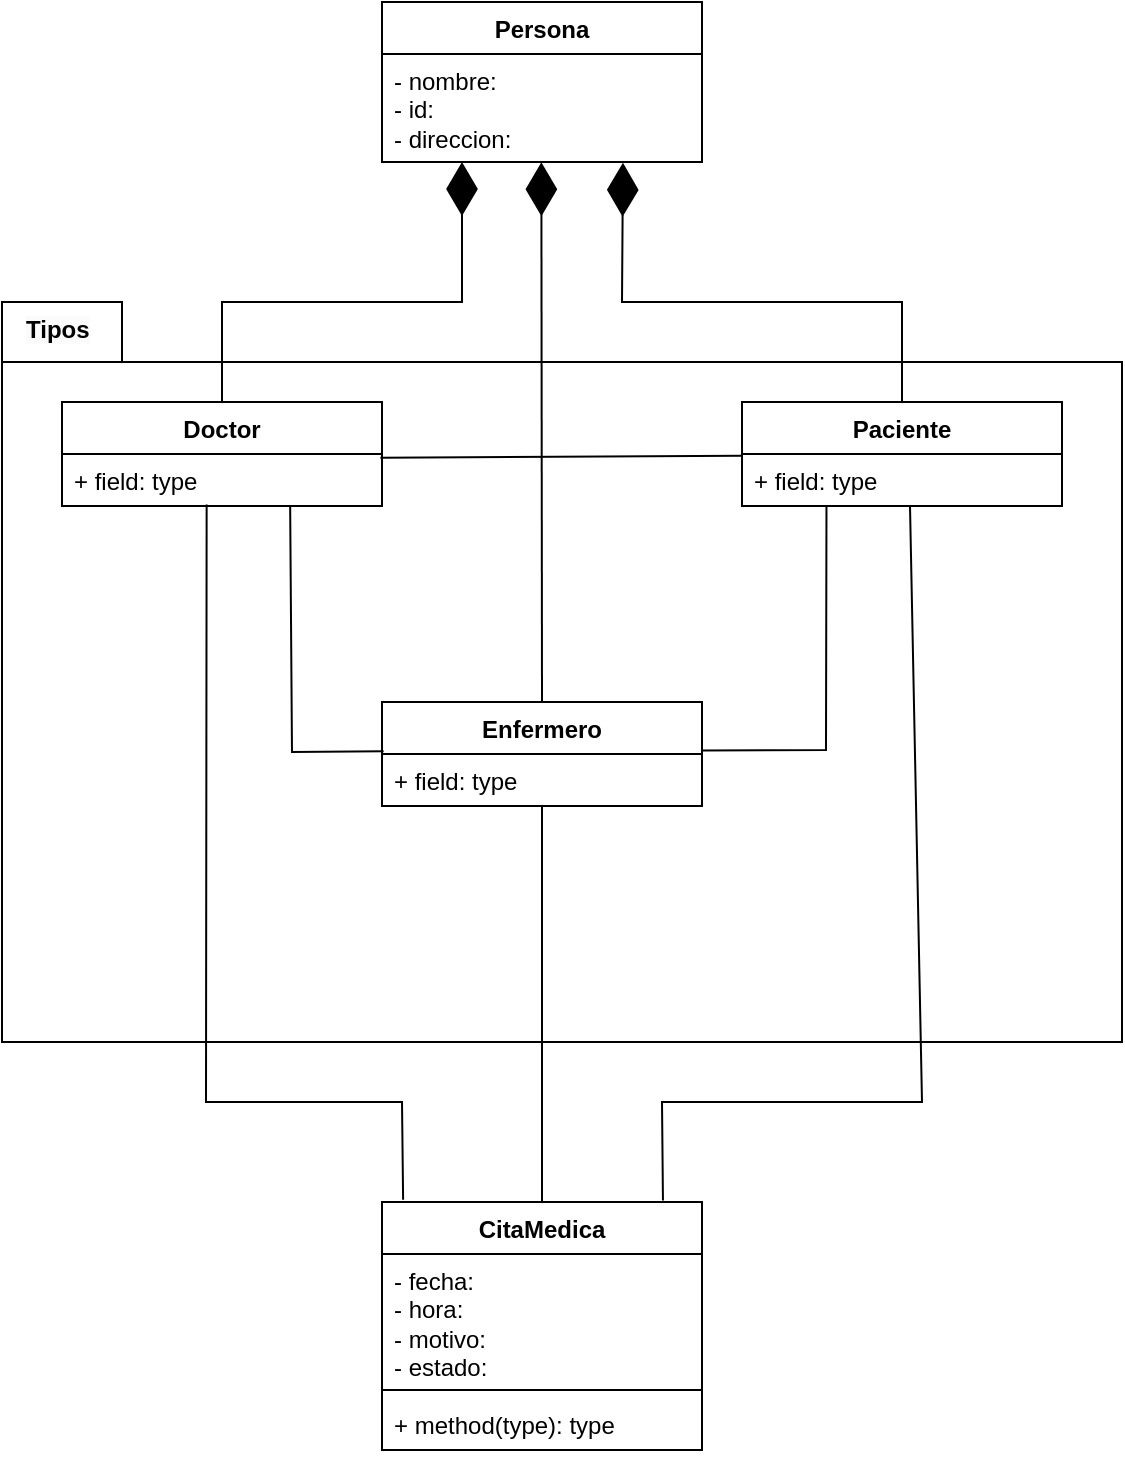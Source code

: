 <mxfile version="24.4.0" type="github">
  <diagram name="Página-1" id="yerM-l9EdVIVFdWMQ-4x">
    <mxGraphModel dx="616" dy="373" grid="1" gridSize="10" guides="1" tooltips="1" connect="1" arrows="1" fold="1" page="1" pageScale="1" pageWidth="827" pageHeight="1169" math="0" shadow="0">
      <root>
        <mxCell id="0" />
        <mxCell id="1" parent="0" />
        <mxCell id="hBw5z4i2427hPrcZ02ir-1" value="" style="shape=folder;fontStyle=1;spacingTop=10;tabWidth=60;tabHeight=30;tabPosition=left;html=1;whiteSpace=wrap;" vertex="1" parent="1">
          <mxGeometry x="30" y="280" width="560" height="370" as="geometry" />
        </mxCell>
        <mxCell id="67KR4b0ADti2KPWM-4B7-1" value="Persona" style="swimlane;fontStyle=1;align=center;verticalAlign=top;childLayout=stackLayout;horizontal=1;startSize=26;horizontalStack=0;resizeParent=1;resizeParentMax=0;resizeLast=0;collapsible=1;marginBottom=0;whiteSpace=wrap;html=1;" parent="1" vertex="1">
          <mxGeometry x="220" y="130" width="160" height="80" as="geometry" />
        </mxCell>
        <mxCell id="67KR4b0ADti2KPWM-4B7-2" value="- nombre:&lt;div&gt;- id:&lt;/div&gt;&lt;div&gt;- direccion:&amp;nbsp;&lt;/div&gt;" style="text;strokeColor=none;fillColor=none;align=left;verticalAlign=top;spacingLeft=4;spacingRight=4;overflow=hidden;rotatable=0;points=[[0,0.5],[1,0.5]];portConstraint=eastwest;whiteSpace=wrap;html=1;" parent="67KR4b0ADti2KPWM-4B7-1" vertex="1">
          <mxGeometry y="26" width="160" height="54" as="geometry" />
        </mxCell>
        <mxCell id="67KR4b0ADti2KPWM-4B7-5" value="CitaMedica" style="swimlane;fontStyle=1;align=center;verticalAlign=top;childLayout=stackLayout;horizontal=1;startSize=26;horizontalStack=0;resizeParent=1;resizeParentMax=0;resizeLast=0;collapsible=1;marginBottom=0;whiteSpace=wrap;html=1;" parent="1" vertex="1">
          <mxGeometry x="220" y="730" width="160" height="124" as="geometry" />
        </mxCell>
        <mxCell id="67KR4b0ADti2KPWM-4B7-6" value="- fecha:&lt;div&gt;- hora:&lt;/div&gt;&lt;div&gt;- motivo:&lt;/div&gt;&lt;div&gt;- estado:&amp;nbsp;&lt;/div&gt;" style="text;strokeColor=none;fillColor=none;align=left;verticalAlign=top;spacingLeft=4;spacingRight=4;overflow=hidden;rotatable=0;points=[[0,0.5],[1,0.5]];portConstraint=eastwest;whiteSpace=wrap;html=1;" parent="67KR4b0ADti2KPWM-4B7-5" vertex="1">
          <mxGeometry y="26" width="160" height="64" as="geometry" />
        </mxCell>
        <mxCell id="67KR4b0ADti2KPWM-4B7-7" value="" style="line;strokeWidth=1;fillColor=none;align=left;verticalAlign=middle;spacingTop=-1;spacingLeft=3;spacingRight=3;rotatable=0;labelPosition=right;points=[];portConstraint=eastwest;strokeColor=inherit;" parent="67KR4b0ADti2KPWM-4B7-5" vertex="1">
          <mxGeometry y="90" width="160" height="8" as="geometry" />
        </mxCell>
        <mxCell id="67KR4b0ADti2KPWM-4B7-8" value="+ method(type): type" style="text;strokeColor=none;fillColor=none;align=left;verticalAlign=top;spacingLeft=4;spacingRight=4;overflow=hidden;rotatable=0;points=[[0,0.5],[1,0.5]];portConstraint=eastwest;whiteSpace=wrap;html=1;" parent="67KR4b0ADti2KPWM-4B7-5" vertex="1">
          <mxGeometry y="98" width="160" height="26" as="geometry" />
        </mxCell>
        <mxCell id="67KR4b0ADti2KPWM-4B7-13" value="Paciente" style="swimlane;fontStyle=1;align=center;verticalAlign=top;childLayout=stackLayout;horizontal=1;startSize=26;horizontalStack=0;resizeParent=1;resizeParentMax=0;resizeLast=0;collapsible=1;marginBottom=0;whiteSpace=wrap;html=1;" parent="1" vertex="1">
          <mxGeometry x="400" y="330" width="160" height="52" as="geometry" />
        </mxCell>
        <mxCell id="67KR4b0ADti2KPWM-4B7-14" value="+ field: type" style="text;strokeColor=none;fillColor=none;align=left;verticalAlign=top;spacingLeft=4;spacingRight=4;overflow=hidden;rotatable=0;points=[[0,0.5],[1,0.5]];portConstraint=eastwest;whiteSpace=wrap;html=1;" parent="67KR4b0ADti2KPWM-4B7-13" vertex="1">
          <mxGeometry y="26" width="160" height="26" as="geometry" />
        </mxCell>
        <mxCell id="67KR4b0ADti2KPWM-4B7-17" value="Enfermero" style="swimlane;fontStyle=1;align=center;verticalAlign=top;childLayout=stackLayout;horizontal=1;startSize=26;horizontalStack=0;resizeParent=1;resizeParentMax=0;resizeLast=0;collapsible=1;marginBottom=0;whiteSpace=wrap;html=1;" parent="1" vertex="1">
          <mxGeometry x="220" y="480" width="160" height="52" as="geometry" />
        </mxCell>
        <mxCell id="67KR4b0ADti2KPWM-4B7-18" value="+ field: type" style="text;strokeColor=none;fillColor=none;align=left;verticalAlign=top;spacingLeft=4;spacingRight=4;overflow=hidden;rotatable=0;points=[[0,0.5],[1,0.5]];portConstraint=eastwest;whiteSpace=wrap;html=1;" parent="67KR4b0ADti2KPWM-4B7-17" vertex="1">
          <mxGeometry y="26" width="160" height="26" as="geometry" />
        </mxCell>
        <mxCell id="hBw5z4i2427hPrcZ02ir-2" value="Doctor" style="swimlane;fontStyle=1;align=center;verticalAlign=top;childLayout=stackLayout;horizontal=1;startSize=26;horizontalStack=0;resizeParent=1;resizeParentMax=0;resizeLast=0;collapsible=1;marginBottom=0;whiteSpace=wrap;html=1;" vertex="1" parent="1">
          <mxGeometry x="60" y="330" width="160" height="52" as="geometry" />
        </mxCell>
        <mxCell id="hBw5z4i2427hPrcZ02ir-3" value="+ field: type" style="text;strokeColor=none;fillColor=none;align=left;verticalAlign=top;spacingLeft=4;spacingRight=4;overflow=hidden;rotatable=0;points=[[0,0.5],[1,0.5]];portConstraint=eastwest;whiteSpace=wrap;html=1;" vertex="1" parent="hBw5z4i2427hPrcZ02ir-2">
          <mxGeometry y="26" width="160" height="26" as="geometry" />
        </mxCell>
        <mxCell id="hBw5z4i2427hPrcZ02ir-4" value="&lt;span style=&quot;color: rgb(0, 0, 0); font-family: Helvetica; font-size: 12px; font-style: normal; font-variant-ligatures: normal; font-variant-caps: normal; font-weight: 700; letter-spacing: normal; orphans: 2; text-align: center; text-indent: 0px; text-transform: none; widows: 2; word-spacing: 0px; -webkit-text-stroke-width: 0px; white-space: normal; background-color: rgb(251, 251, 251); text-decoration-thickness: initial; text-decoration-style: initial; text-decoration-color: initial; display: inline !important; float: none;&quot;&gt;Tipos&lt;/span&gt;" style="text;whiteSpace=wrap;html=1;" vertex="1" parent="1">
          <mxGeometry x="40" y="280" width="40" height="20" as="geometry" />
        </mxCell>
        <mxCell id="hBw5z4i2427hPrcZ02ir-7" value="" style="endArrow=none;html=1;rounded=0;entryX=0.452;entryY=0.97;entryDx=0;entryDy=0;entryPerimeter=0;exitX=0.066;exitY=-0.009;exitDx=0;exitDy=0;exitPerimeter=0;" edge="1" parent="1" source="67KR4b0ADti2KPWM-4B7-5" target="hBw5z4i2427hPrcZ02ir-3">
          <mxGeometry width="50" height="50" relative="1" as="geometry">
            <mxPoint x="340" y="690" as="sourcePoint" />
            <mxPoint x="300" y="680" as="targetPoint" />
            <Array as="points">
              <mxPoint x="230" y="680" />
              <mxPoint x="132" y="680" />
            </Array>
          </mxGeometry>
        </mxCell>
        <mxCell id="hBw5z4i2427hPrcZ02ir-8" value="" style="endArrow=none;html=1;rounded=0;entryX=0.5;entryY=1;entryDx=0;entryDy=0;exitX=0.5;exitY=0;exitDx=0;exitDy=0;" edge="1" parent="1" source="67KR4b0ADti2KPWM-4B7-5" target="67KR4b0ADti2KPWM-4B7-17">
          <mxGeometry width="50" height="50" relative="1" as="geometry">
            <mxPoint x="220" y="610" as="sourcePoint" />
            <mxPoint x="270" y="560" as="targetPoint" />
          </mxGeometry>
        </mxCell>
        <mxCell id="hBw5z4i2427hPrcZ02ir-9" value="" style="endArrow=none;html=1;rounded=0;entryX=0.525;entryY=1;entryDx=0;entryDy=0;entryPerimeter=0;exitX=0.878;exitY=-0.006;exitDx=0;exitDy=0;exitPerimeter=0;" edge="1" parent="1" source="67KR4b0ADti2KPWM-4B7-5" target="67KR4b0ADti2KPWM-4B7-14">
          <mxGeometry width="50" height="50" relative="1" as="geometry">
            <mxPoint x="360" y="660" as="sourcePoint" />
            <mxPoint x="350" y="540" as="targetPoint" />
            <Array as="points">
              <mxPoint x="360" y="680" />
              <mxPoint x="490" y="680" />
            </Array>
          </mxGeometry>
        </mxCell>
        <mxCell id="hBw5z4i2427hPrcZ02ir-10" value="" style="endArrow=none;html=1;rounded=0;entryX=0.995;entryY=0.07;entryDx=0;entryDy=0;entryPerimeter=0;exitX=0.001;exitY=0.035;exitDx=0;exitDy=0;exitPerimeter=0;" edge="1" parent="1" source="67KR4b0ADti2KPWM-4B7-14" target="hBw5z4i2427hPrcZ02ir-3">
          <mxGeometry width="50" height="50" relative="1" as="geometry">
            <mxPoint x="220" y="540" as="sourcePoint" />
            <mxPoint x="270" y="490" as="targetPoint" />
          </mxGeometry>
        </mxCell>
        <mxCell id="hBw5z4i2427hPrcZ02ir-12" value="" style="endArrow=none;html=1;rounded=0;entryX=0.713;entryY=1;entryDx=0;entryDy=0;entryPerimeter=0;exitX=0.005;exitY=-0.053;exitDx=0;exitDy=0;exitPerimeter=0;" edge="1" parent="1" source="67KR4b0ADti2KPWM-4B7-18" target="hBw5z4i2427hPrcZ02ir-3">
          <mxGeometry width="50" height="50" relative="1" as="geometry">
            <mxPoint x="220" y="540" as="sourcePoint" />
            <mxPoint x="270" y="490" as="targetPoint" />
            <Array as="points">
              <mxPoint x="175" y="505" />
            </Array>
          </mxGeometry>
        </mxCell>
        <mxCell id="hBw5z4i2427hPrcZ02ir-13" value="" style="endArrow=none;html=1;rounded=0;exitX=0.999;exitY=0.467;exitDx=0;exitDy=0;exitPerimeter=0;entryX=0.264;entryY=1;entryDx=0;entryDy=0;entryPerimeter=0;" edge="1" parent="1" source="67KR4b0ADti2KPWM-4B7-17" target="67KR4b0ADti2KPWM-4B7-14">
          <mxGeometry width="50" height="50" relative="1" as="geometry">
            <mxPoint x="210" y="420" as="sourcePoint" />
            <mxPoint x="471" y="382" as="targetPoint" />
            <Array as="points">
              <mxPoint x="442" y="504" />
            </Array>
          </mxGeometry>
        </mxCell>
        <mxCell id="hBw5z4i2427hPrcZ02ir-14" value="" style="endArrow=diamondThin;endFill=1;endSize=24;html=1;rounded=0;entryX=0.498;entryY=1.003;entryDx=0;entryDy=0;entryPerimeter=0;" edge="1" parent="1" target="67KR4b0ADti2KPWM-4B7-2">
          <mxGeometry width="160" relative="1" as="geometry">
            <mxPoint x="300" y="480" as="sourcePoint" />
            <mxPoint x="280" y="220" as="targetPoint" />
          </mxGeometry>
        </mxCell>
        <mxCell id="hBw5z4i2427hPrcZ02ir-15" value="" style="endArrow=diamondThin;endFill=1;endSize=24;html=1;rounded=0;exitX=0.5;exitY=0;exitDx=0;exitDy=0;" edge="1" parent="1" source="hBw5z4i2427hPrcZ02ir-2">
          <mxGeometry width="160" relative="1" as="geometry">
            <mxPoint x="260" y="340" as="sourcePoint" />
            <mxPoint x="260" y="210" as="targetPoint" />
            <Array as="points">
              <mxPoint x="140" y="280" />
              <mxPoint x="260" y="280" />
            </Array>
          </mxGeometry>
        </mxCell>
        <mxCell id="hBw5z4i2427hPrcZ02ir-16" value="" style="endArrow=diamondThin;endFill=1;endSize=24;html=1;rounded=0;exitX=0.5;exitY=0;exitDx=0;exitDy=0;entryX=0.753;entryY=1.008;entryDx=0;entryDy=0;entryPerimeter=0;" edge="1" parent="1" source="67KR4b0ADti2KPWM-4B7-13" target="67KR4b0ADti2KPWM-4B7-2">
          <mxGeometry width="160" relative="1" as="geometry">
            <mxPoint x="260" y="340" as="sourcePoint" />
            <mxPoint x="350" y="210" as="targetPoint" />
            <Array as="points">
              <mxPoint x="480" y="280" />
              <mxPoint x="340" y="280" />
            </Array>
          </mxGeometry>
        </mxCell>
      </root>
    </mxGraphModel>
  </diagram>
</mxfile>
